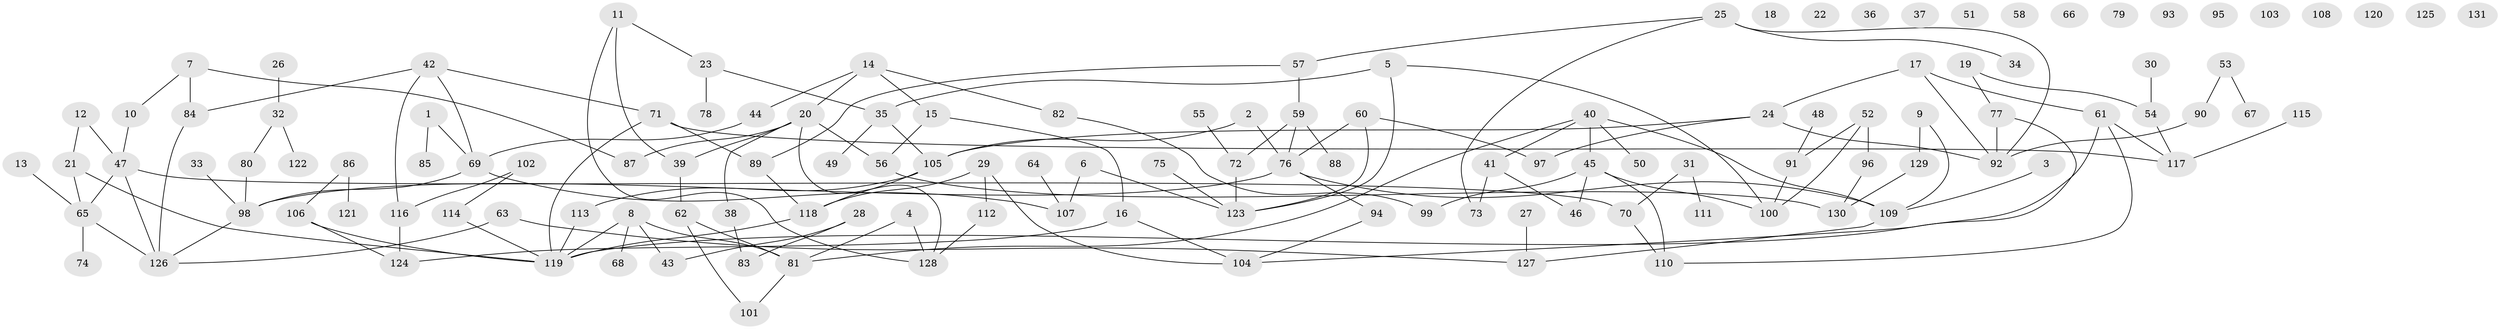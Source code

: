 // coarse degree distribution, {8: 0.0196078431372549, 4: 0.17647058823529413, 6: 0.058823529411764705, 3: 0.1568627450980392, 2: 0.27450980392156865, 5: 0.11764705882352941, 7: 0.0392156862745098, 1: 0.13725490196078433, 11: 0.0196078431372549}
// Generated by graph-tools (version 1.1) at 2025/47/03/04/25 22:47:57]
// undirected, 131 vertices, 159 edges
graph export_dot {
  node [color=gray90,style=filled];
  1;
  2;
  3;
  4;
  5;
  6;
  7;
  8;
  9;
  10;
  11;
  12;
  13;
  14;
  15;
  16;
  17;
  18;
  19;
  20;
  21;
  22;
  23;
  24;
  25;
  26;
  27;
  28;
  29;
  30;
  31;
  32;
  33;
  34;
  35;
  36;
  37;
  38;
  39;
  40;
  41;
  42;
  43;
  44;
  45;
  46;
  47;
  48;
  49;
  50;
  51;
  52;
  53;
  54;
  55;
  56;
  57;
  58;
  59;
  60;
  61;
  62;
  63;
  64;
  65;
  66;
  67;
  68;
  69;
  70;
  71;
  72;
  73;
  74;
  75;
  76;
  77;
  78;
  79;
  80;
  81;
  82;
  83;
  84;
  85;
  86;
  87;
  88;
  89;
  90;
  91;
  92;
  93;
  94;
  95;
  96;
  97;
  98;
  99;
  100;
  101;
  102;
  103;
  104;
  105;
  106;
  107;
  108;
  109;
  110;
  111;
  112;
  113;
  114;
  115;
  116;
  117;
  118;
  119;
  120;
  121;
  122;
  123;
  124;
  125;
  126;
  127;
  128;
  129;
  130;
  131;
  1 -- 69;
  1 -- 85;
  2 -- 76;
  2 -- 105;
  3 -- 109;
  4 -- 81;
  4 -- 128;
  5 -- 35;
  5 -- 100;
  5 -- 123;
  6 -- 107;
  6 -- 123;
  7 -- 10;
  7 -- 84;
  7 -- 87;
  8 -- 43;
  8 -- 68;
  8 -- 81;
  8 -- 119;
  9 -- 109;
  9 -- 129;
  10 -- 47;
  11 -- 23;
  11 -- 39;
  11 -- 128;
  12 -- 21;
  12 -- 47;
  13 -- 65;
  14 -- 15;
  14 -- 20;
  14 -- 44;
  14 -- 82;
  15 -- 16;
  15 -- 56;
  16 -- 104;
  16 -- 124;
  17 -- 24;
  17 -- 61;
  17 -- 92;
  19 -- 54;
  19 -- 77;
  20 -- 38;
  20 -- 39;
  20 -- 56;
  20 -- 87;
  20 -- 128;
  21 -- 65;
  21 -- 119;
  23 -- 35;
  23 -- 78;
  24 -- 92;
  24 -- 97;
  24 -- 105;
  25 -- 34;
  25 -- 57;
  25 -- 73;
  25 -- 92;
  26 -- 32;
  27 -- 127;
  28 -- 43;
  28 -- 83;
  29 -- 104;
  29 -- 112;
  29 -- 118;
  30 -- 54;
  31 -- 70;
  31 -- 111;
  32 -- 80;
  32 -- 122;
  33 -- 98;
  35 -- 49;
  35 -- 105;
  38 -- 83;
  39 -- 62;
  40 -- 41;
  40 -- 45;
  40 -- 50;
  40 -- 81;
  40 -- 109;
  41 -- 46;
  41 -- 73;
  42 -- 69;
  42 -- 71;
  42 -- 84;
  42 -- 116;
  44 -- 69;
  45 -- 46;
  45 -- 99;
  45 -- 100;
  45 -- 110;
  47 -- 65;
  47 -- 70;
  47 -- 126;
  48 -- 91;
  52 -- 91;
  52 -- 96;
  52 -- 100;
  53 -- 67;
  53 -- 90;
  54 -- 117;
  55 -- 72;
  56 -- 130;
  57 -- 59;
  57 -- 89;
  59 -- 72;
  59 -- 76;
  59 -- 88;
  60 -- 76;
  60 -- 97;
  60 -- 123;
  61 -- 110;
  61 -- 117;
  61 -- 119;
  62 -- 81;
  62 -- 101;
  63 -- 126;
  63 -- 127;
  64 -- 107;
  65 -- 74;
  65 -- 126;
  69 -- 98;
  69 -- 107;
  70 -- 110;
  71 -- 89;
  71 -- 117;
  71 -- 119;
  72 -- 123;
  75 -- 123;
  76 -- 94;
  76 -- 98;
  76 -- 109;
  77 -- 92;
  77 -- 104;
  80 -- 98;
  81 -- 101;
  82 -- 99;
  84 -- 126;
  86 -- 106;
  86 -- 121;
  89 -- 118;
  90 -- 92;
  91 -- 100;
  94 -- 104;
  96 -- 130;
  98 -- 126;
  102 -- 114;
  102 -- 116;
  105 -- 113;
  105 -- 118;
  106 -- 119;
  106 -- 124;
  109 -- 127;
  112 -- 128;
  113 -- 119;
  114 -- 119;
  115 -- 117;
  116 -- 124;
  118 -- 119;
  129 -- 130;
}
